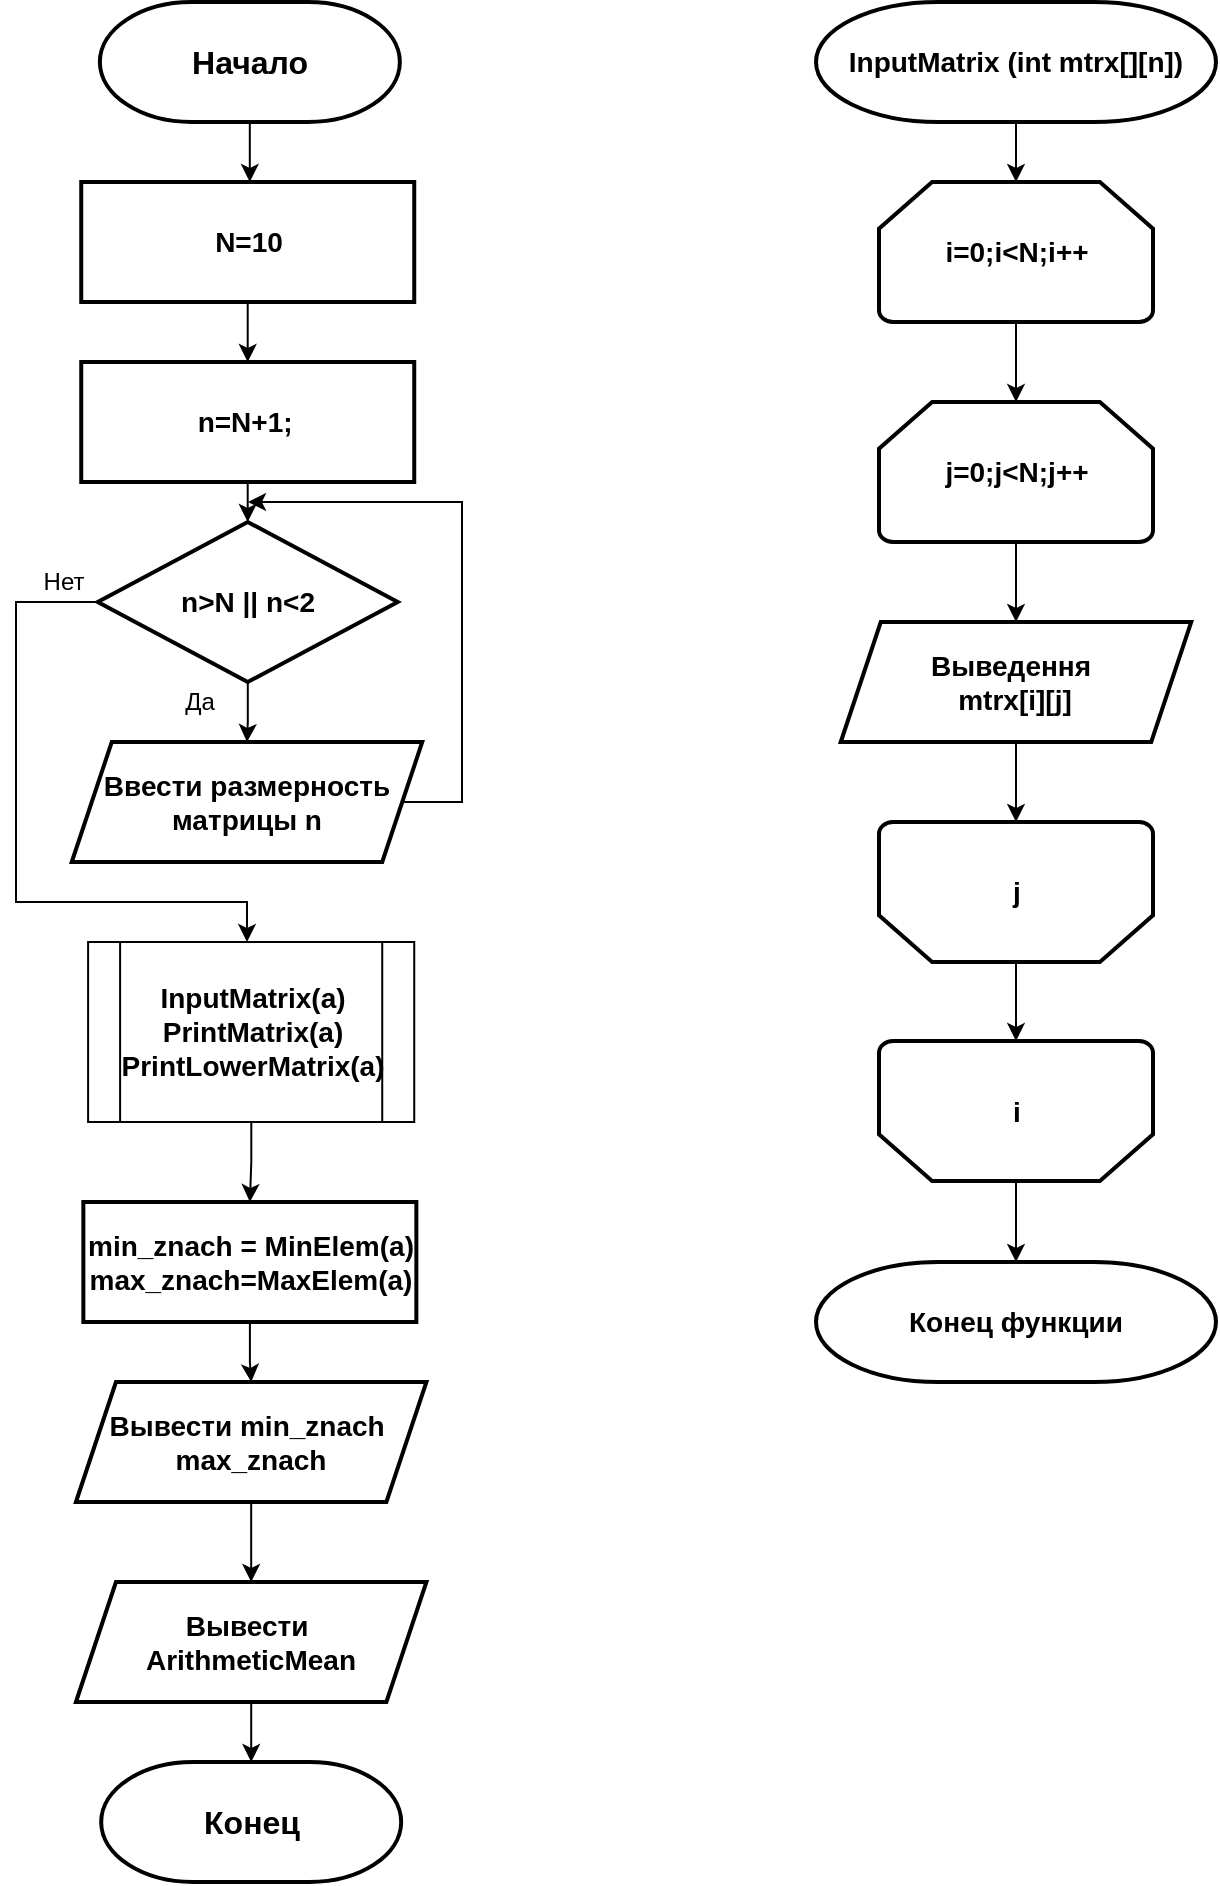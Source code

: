 <mxfile version="15.1.3" type="device" pages="4"><diagram id="C5RBs43oDa-KdzZeNtuy" name="Page-1"><mxGraphModel dx="1422" dy="822" grid="1" gridSize="10" guides="1" tooltips="1" connect="1" arrows="1" fold="1" page="1" pageScale="1" pageWidth="827" pageHeight="1169" math="0" shadow="0"><root><mxCell id="WIyWlLk6GJQsqaUBKTNV-0"/><mxCell id="WIyWlLk6GJQsqaUBKTNV-1" parent="WIyWlLk6GJQsqaUBKTNV-0"/><mxCell id="Ptq85ESF5_KUYw3V7uQU-11" value="" style="edgeStyle=orthogonalEdgeStyle;rounded=0;orthogonalLoop=1;jettySize=auto;html=1;" parent="WIyWlLk6GJQsqaUBKTNV-1" source="hfvhWSDFtPX4NsBE54---0" edge="1"><mxGeometry relative="1" as="geometry"><mxPoint x="176.9" y="120" as="targetPoint"/></mxGeometry></mxCell><mxCell id="hfvhWSDFtPX4NsBE54---0" value="&lt;span style=&quot;font-size: 16px&quot;&gt;&lt;b&gt;Начало&lt;/b&gt;&lt;/span&gt;" style="strokeWidth=2;html=1;shape=mxgraph.flowchart.terminator;whiteSpace=wrap;" parent="WIyWlLk6GJQsqaUBKTNV-1" vertex="1"><mxGeometry x="101.93" y="30" width="150" height="60" as="geometry"/></mxCell><mxCell id="hXDG-T_pH44iDQWwBzUL-2" value="" style="edgeStyle=orthogonalEdgeStyle;rounded=0;orthogonalLoop=1;jettySize=auto;html=1;" parent="WIyWlLk6GJQsqaUBKTNV-1" source="hXDG-T_pH44iDQWwBzUL-0" target="hXDG-T_pH44iDQWwBzUL-1" edge="1"><mxGeometry relative="1" as="geometry"/></mxCell><mxCell id="hXDG-T_pH44iDQWwBzUL-0" value="&lt;div style=&quot;font-size: 14px&quot;&gt;&lt;div&gt;&lt;b&gt;N=10&lt;/b&gt;&lt;/div&gt;&lt;/div&gt;" style="whiteSpace=wrap;html=1;strokeWidth=2;align=center;" parent="WIyWlLk6GJQsqaUBKTNV-1" vertex="1"><mxGeometry x="92.62" y="120" width="166.5" height="60" as="geometry"/></mxCell><mxCell id="rdYCzTfsDdmn1glQBy8H-67" value="" style="edgeStyle=orthogonalEdgeStyle;rounded=0;orthogonalLoop=1;jettySize=auto;html=1;" parent="WIyWlLk6GJQsqaUBKTNV-1" source="hXDG-T_pH44iDQWwBzUL-1" target="rdYCzTfsDdmn1glQBy8H-7" edge="1"><mxGeometry relative="1" as="geometry"/></mxCell><mxCell id="hXDG-T_pH44iDQWwBzUL-1" value="&lt;div style=&quot;font-size: 14px&quot;&gt;&lt;b&gt;n=N+1;&amp;nbsp;&lt;/b&gt;&lt;/div&gt;" style="whiteSpace=wrap;html=1;strokeWidth=2;align=center;" parent="WIyWlLk6GJQsqaUBKTNV-1" vertex="1"><mxGeometry x="92.62" y="210" width="166.5" height="60" as="geometry"/></mxCell><mxCell id="rdYCzTfsDdmn1glQBy8H-68" value="" style="edgeStyle=orthogonalEdgeStyle;rounded=0;orthogonalLoop=1;jettySize=auto;html=1;entryX=0.5;entryY=0;entryDx=0;entryDy=0;" parent="WIyWlLk6GJQsqaUBKTNV-1" source="rdYCzTfsDdmn1glQBy8H-7" edge="1"><mxGeometry relative="1" as="geometry"><mxPoint x="175.5" y="500" as="targetPoint"/><Array as="points"><mxPoint x="60" y="330"/><mxPoint x="60" y="480"/><mxPoint x="176" y="480"/></Array></mxGeometry></mxCell><mxCell id="rdYCzTfsDdmn1glQBy8H-69" value="" style="edgeStyle=orthogonalEdgeStyle;rounded=0;orthogonalLoop=1;jettySize=auto;html=1;" parent="WIyWlLk6GJQsqaUBKTNV-1" source="rdYCzTfsDdmn1glQBy8H-7" target="rdYCzTfsDdmn1glQBy8H-8" edge="1"><mxGeometry relative="1" as="geometry"/></mxCell><mxCell id="rdYCzTfsDdmn1glQBy8H-7" value="&lt;span style=&quot;font-size: 14px&quot;&gt;&lt;b&gt;n&amp;gt;N || n&amp;lt;2&lt;/b&gt;&lt;/span&gt;" style="rhombus;whiteSpace=wrap;html=1;strokeWidth=2;" parent="WIyWlLk6GJQsqaUBKTNV-1" vertex="1"><mxGeometry x="100.87" y="290" width="150" height="80" as="geometry"/></mxCell><mxCell id="rdYCzTfsDdmn1glQBy8H-75" style="edgeStyle=orthogonalEdgeStyle;rounded=0;orthogonalLoop=1;jettySize=auto;html=1;exitX=1;exitY=0.5;exitDx=0;exitDy=0;" parent="WIyWlLk6GJQsqaUBKTNV-1" source="rdYCzTfsDdmn1glQBy8H-8" edge="1"><mxGeometry relative="1" as="geometry"><mxPoint x="176" y="280" as="targetPoint"/><Array as="points"><mxPoint x="283" y="430"/><mxPoint x="283" y="280"/></Array></mxGeometry></mxCell><mxCell id="rdYCzTfsDdmn1glQBy8H-8" value="&lt;font style=&quot;font-size: 14px&quot;&gt;&lt;b&gt;Ввести размерность матрицы n&lt;br&gt;&lt;/b&gt;&lt;/font&gt;" style="shape=parallelogram;perimeter=parallelogramPerimeter;whiteSpace=wrap;html=1;fixedSize=1;strokeWidth=2;" parent="WIyWlLk6GJQsqaUBKTNV-1" vertex="1"><mxGeometry x="87.88" y="400" width="175.24" height="60" as="geometry"/></mxCell><mxCell id="rdYCzTfsDdmn1glQBy8H-9" value="Да" style="text;html=1;strokeColor=none;fillColor=none;align=center;verticalAlign=middle;whiteSpace=wrap;rounded=0;" parent="WIyWlLk6GJQsqaUBKTNV-1" vertex="1"><mxGeometry x="132" y="370" width="40" height="20" as="geometry"/></mxCell><mxCell id="rdYCzTfsDdmn1glQBy8H-10" value="Нет" style="text;html=1;strokeColor=none;fillColor=none;align=center;verticalAlign=middle;whiteSpace=wrap;rounded=0;" parent="WIyWlLk6GJQsqaUBKTNV-1" vertex="1"><mxGeometry x="63.5" y="310" width="40" height="20" as="geometry"/></mxCell><mxCell id="wGwlai-YhHOn2gVSlIDy-20" value="" style="edgeStyle=orthogonalEdgeStyle;rounded=0;orthogonalLoop=1;jettySize=auto;html=1;" edge="1" parent="WIyWlLk6GJQsqaUBKTNV-1" source="wGwlai-YhHOn2gVSlIDy-18" target="wGwlai-YhHOn2gVSlIDy-19"><mxGeometry relative="1" as="geometry"/></mxCell><mxCell id="wGwlai-YhHOn2gVSlIDy-18" value="&lt;b style=&quot;font-size: 14px&quot;&gt;InputMatrix(a)&lt;br&gt;PrintMatrix(a)&lt;br&gt;PrintLowerMatrix(a)&lt;/b&gt;" style="shape=process;whiteSpace=wrap;html=1;backgroundOutline=1;" vertex="1" parent="WIyWlLk6GJQsqaUBKTNV-1"><mxGeometry x="96.05" y="500" width="163.07" height="90" as="geometry"/></mxCell><mxCell id="wGwlai-YhHOn2gVSlIDy-22" value="" style="edgeStyle=orthogonalEdgeStyle;rounded=0;orthogonalLoop=1;jettySize=auto;html=1;" edge="1" parent="WIyWlLk6GJQsqaUBKTNV-1" source="wGwlai-YhHOn2gVSlIDy-19" target="wGwlai-YhHOn2gVSlIDy-21"><mxGeometry relative="1" as="geometry"/></mxCell><mxCell id="wGwlai-YhHOn2gVSlIDy-19" value="&lt;div style=&quot;font-size: 14px&quot;&gt;&lt;div&gt;&lt;b&gt;min_znach = MinElem(a)&lt;/b&gt;&lt;/div&gt;&lt;div&gt;&lt;b&gt;max_znach=MaxElem(a)&lt;/b&gt;&lt;b&gt;&lt;br&gt;&lt;/b&gt;&lt;/div&gt;&lt;/div&gt;" style="whiteSpace=wrap;html=1;strokeWidth=2;align=center;" vertex="1" parent="WIyWlLk6GJQsqaUBKTNV-1"><mxGeometry x="93.68" y="630" width="166.5" height="60" as="geometry"/></mxCell><mxCell id="wGwlai-YhHOn2gVSlIDy-24" value="" style="edgeStyle=orthogonalEdgeStyle;rounded=0;orthogonalLoop=1;jettySize=auto;html=1;" edge="1" parent="WIyWlLk6GJQsqaUBKTNV-1" source="wGwlai-YhHOn2gVSlIDy-21" target="wGwlai-YhHOn2gVSlIDy-23"><mxGeometry relative="1" as="geometry"/></mxCell><mxCell id="wGwlai-YhHOn2gVSlIDy-21" value="&lt;font style=&quot;font-size: 14px&quot;&gt;&lt;b&gt;Вывести&amp;nbsp;&lt;/b&gt;&lt;b&gt;min_znach&amp;nbsp;&lt;/b&gt;&lt;div&gt;&lt;b&gt;max_znach&lt;/b&gt;&lt;/div&gt;&lt;/font&gt;" style="shape=parallelogram;perimeter=parallelogramPerimeter;whiteSpace=wrap;html=1;fixedSize=1;strokeWidth=2;" vertex="1" parent="WIyWlLk6GJQsqaUBKTNV-1"><mxGeometry x="89.97" y="720" width="175.24" height="60" as="geometry"/></mxCell><mxCell id="wGwlai-YhHOn2gVSlIDy-26" value="" style="edgeStyle=orthogonalEdgeStyle;rounded=0;orthogonalLoop=1;jettySize=auto;html=1;" edge="1" parent="WIyWlLk6GJQsqaUBKTNV-1" source="wGwlai-YhHOn2gVSlIDy-23" target="wGwlai-YhHOn2gVSlIDy-25"><mxGeometry relative="1" as="geometry"/></mxCell><mxCell id="wGwlai-YhHOn2gVSlIDy-23" value="&lt;font style=&quot;font-size: 14px&quot;&gt;&lt;b&gt;Вывести&amp;nbsp;&lt;br&gt;&lt;/b&gt;&lt;/font&gt;&lt;b style=&quot;font-size: 14px&quot;&gt;ArithmeticMean&lt;/b&gt;" style="shape=parallelogram;perimeter=parallelogramPerimeter;whiteSpace=wrap;html=1;fixedSize=1;strokeWidth=2;" vertex="1" parent="WIyWlLk6GJQsqaUBKTNV-1"><mxGeometry x="89.97" y="820" width="175.24" height="60" as="geometry"/></mxCell><mxCell id="wGwlai-YhHOn2gVSlIDy-25" value="&lt;span style=&quot;font-size: 16px&quot;&gt;&lt;b&gt;Конец&lt;/b&gt;&lt;/span&gt;" style="strokeWidth=2;html=1;shape=mxgraph.flowchart.terminator;whiteSpace=wrap;" vertex="1" parent="WIyWlLk6GJQsqaUBKTNV-1"><mxGeometry x="102.59" y="910" width="150" height="60" as="geometry"/></mxCell><mxCell id="wGwlai-YhHOn2gVSlIDy-32" value="" style="edgeStyle=orthogonalEdgeStyle;rounded=0;orthogonalLoop=1;jettySize=auto;html=1;" edge="1" parent="WIyWlLk6GJQsqaUBKTNV-1" source="wGwlai-YhHOn2gVSlIDy-27" target="wGwlai-YhHOn2gVSlIDy-29"><mxGeometry relative="1" as="geometry"/></mxCell><mxCell id="wGwlai-YhHOn2gVSlIDy-27" value="&lt;b style=&quot;font-size: 14px&quot;&gt;InputMatrix (int mtrx[][n]&lt;/b&gt;&lt;b style=&quot;font-size: 14px&quot;&gt;)&lt;/b&gt;" style="strokeWidth=2;html=1;shape=mxgraph.flowchart.terminator;whiteSpace=wrap;" vertex="1" parent="WIyWlLk6GJQsqaUBKTNV-1"><mxGeometry x="460" y="30" width="200" height="60" as="geometry"/></mxCell><mxCell id="wGwlai-YhHOn2gVSlIDy-33" value="" style="edgeStyle=orthogonalEdgeStyle;rounded=0;orthogonalLoop=1;jettySize=auto;html=1;" edge="1" parent="WIyWlLk6GJQsqaUBKTNV-1" source="wGwlai-YhHOn2gVSlIDy-29" target="wGwlai-YhHOn2gVSlIDy-31"><mxGeometry relative="1" as="geometry"/></mxCell><mxCell id="wGwlai-YhHOn2gVSlIDy-29" value="&lt;span style=&quot;font-size: 14px&quot;&gt;&lt;b&gt;i=0;i&amp;lt;N;i++&lt;/b&gt;&lt;/span&gt;" style="strokeWidth=2;html=1;shape=mxgraph.flowchart.loop_limit;whiteSpace=wrap;" vertex="1" parent="WIyWlLk6GJQsqaUBKTNV-1"><mxGeometry x="491.5" y="120" width="137" height="70" as="geometry"/></mxCell><mxCell id="wGwlai-YhHOn2gVSlIDy-40" value="" style="edgeStyle=orthogonalEdgeStyle;rounded=0;orthogonalLoop=1;jettySize=auto;html=1;" edge="1" parent="WIyWlLk6GJQsqaUBKTNV-1" source="wGwlai-YhHOn2gVSlIDy-30" target="wGwlai-YhHOn2gVSlIDy-39"><mxGeometry relative="1" as="geometry"/></mxCell><mxCell id="wGwlai-YhHOn2gVSlIDy-30" value="&lt;span style=&quot;font-size: 14px&quot;&gt;&lt;b&gt;i&lt;/b&gt;&lt;/span&gt;" style="strokeWidth=2;html=1;shape=mxgraph.flowchart.loop_limit;whiteSpace=wrap;direction=west;" vertex="1" parent="WIyWlLk6GJQsqaUBKTNV-1"><mxGeometry x="491.5" y="549.5" width="137" height="70" as="geometry"/></mxCell><mxCell id="wGwlai-YhHOn2gVSlIDy-35" value="" style="edgeStyle=orthogonalEdgeStyle;rounded=0;orthogonalLoop=1;jettySize=auto;html=1;" edge="1" parent="WIyWlLk6GJQsqaUBKTNV-1" source="wGwlai-YhHOn2gVSlIDy-31" target="wGwlai-YhHOn2gVSlIDy-34"><mxGeometry relative="1" as="geometry"/></mxCell><mxCell id="wGwlai-YhHOn2gVSlIDy-31" value="&lt;span style=&quot;font-size: 14px&quot;&gt;&lt;b&gt;j=0;j&amp;lt;N;j++&lt;/b&gt;&lt;/span&gt;" style="strokeWidth=2;html=1;shape=mxgraph.flowchart.loop_limit;whiteSpace=wrap;" vertex="1" parent="WIyWlLk6GJQsqaUBKTNV-1"><mxGeometry x="491.5" y="230" width="137" height="70" as="geometry"/></mxCell><mxCell id="wGwlai-YhHOn2gVSlIDy-37" value="" style="edgeStyle=orthogonalEdgeStyle;rounded=0;orthogonalLoop=1;jettySize=auto;html=1;" edge="1" parent="WIyWlLk6GJQsqaUBKTNV-1" source="wGwlai-YhHOn2gVSlIDy-34" target="wGwlai-YhHOn2gVSlIDy-36"><mxGeometry relative="1" as="geometry"/></mxCell><mxCell id="wGwlai-YhHOn2gVSlIDy-34" value="&lt;font style=&quot;font-size: 14px&quot;&gt;&lt;b&gt;Выведення&amp;nbsp;&lt;br&gt;&lt;/b&gt;&lt;b&gt;mtrx[i][j]&lt;br&gt;&lt;/b&gt;&lt;/font&gt;" style="shape=parallelogram;perimeter=parallelogramPerimeter;whiteSpace=wrap;html=1;fixedSize=1;strokeWidth=2;" vertex="1" parent="WIyWlLk6GJQsqaUBKTNV-1"><mxGeometry x="472.38" y="340" width="175.24" height="60" as="geometry"/></mxCell><mxCell id="wGwlai-YhHOn2gVSlIDy-38" value="" style="edgeStyle=orthogonalEdgeStyle;rounded=0;orthogonalLoop=1;jettySize=auto;html=1;" edge="1" parent="WIyWlLk6GJQsqaUBKTNV-1" source="wGwlai-YhHOn2gVSlIDy-36" target="wGwlai-YhHOn2gVSlIDy-30"><mxGeometry relative="1" as="geometry"/></mxCell><mxCell id="wGwlai-YhHOn2gVSlIDy-36" value="&lt;span style=&quot;font-size: 14px&quot;&gt;&lt;b&gt;j&lt;/b&gt;&lt;/span&gt;" style="strokeWidth=2;html=1;shape=mxgraph.flowchart.loop_limit;whiteSpace=wrap;direction=west;" vertex="1" parent="WIyWlLk6GJQsqaUBKTNV-1"><mxGeometry x="491.5" y="440" width="137" height="70" as="geometry"/></mxCell><mxCell id="wGwlai-YhHOn2gVSlIDy-39" value="&lt;span style=&quot;font-size: 14px&quot;&gt;&lt;b&gt;Конец функции&lt;/b&gt;&lt;/span&gt;" style="strokeWidth=2;html=1;shape=mxgraph.flowchart.terminator;whiteSpace=wrap;" vertex="1" parent="WIyWlLk6GJQsqaUBKTNV-1"><mxGeometry x="460" y="660" width="200" height="60" as="geometry"/></mxCell></root></mxGraphModel></diagram><diagram id="lX83ypKC1aM4emzb1Q5z" name="Страница 2"><mxGraphModel dx="1422" dy="822" grid="1" gridSize="10" guides="1" tooltips="1" connect="1" arrows="1" fold="1" page="1" pageScale="1" pageWidth="827" pageHeight="1169" math="0" shadow="0"><root><mxCell id="vwYXbMTYnCCBdXtdUReJ-0"/><mxCell id="vwYXbMTYnCCBdXtdUReJ-1" parent="vwYXbMTYnCCBdXtdUReJ-0"/><mxCell id="ei7x9HeuVOWxZriD2nOq-8" value="" style="edgeStyle=orthogonalEdgeStyle;rounded=0;orthogonalLoop=1;jettySize=auto;html=1;" edge="1" parent="vwYXbMTYnCCBdXtdUReJ-1" source="s8onxrJNwcTlxJqGMMtF-0" target="_80FU2v465T9VVdTDA2p-0"><mxGeometry relative="1" as="geometry"/></mxCell><mxCell id="s8onxrJNwcTlxJqGMMtF-0" value="&lt;b style=&quot;font-size: 14px&quot;&gt;RandomMatrix (int mtrx[][n]&lt;/b&gt;&lt;b style=&quot;font-size: 14px&quot;&gt;)&lt;/b&gt;" style="strokeWidth=2;html=1;shape=mxgraph.flowchart.terminator;whiteSpace=wrap;" vertex="1" parent="vwYXbMTYnCCBdXtdUReJ-1"><mxGeometry x="140" y="50" width="200" height="60" as="geometry"/></mxCell><mxCell id="ei7x9HeuVOWxZriD2nOq-9" value="" style="edgeStyle=orthogonalEdgeStyle;rounded=0;orthogonalLoop=1;jettySize=auto;html=1;" edge="1" parent="vwYXbMTYnCCBdXtdUReJ-1" source="_80FU2v465T9VVdTDA2p-0" target="ei7x9HeuVOWxZriD2nOq-3"><mxGeometry relative="1" as="geometry"/></mxCell><mxCell id="_80FU2v465T9VVdTDA2p-0" value="&lt;div style=&quot;font-size: 14px&quot;&gt;&lt;div&gt;&lt;b&gt;a_min=0&lt;/b&gt;&lt;/div&gt;&lt;div&gt;&lt;b&gt;a_max=0&lt;/b&gt;&lt;b&gt;&lt;br&gt;&lt;/b&gt;&lt;/div&gt;&lt;/div&gt;" style="whiteSpace=wrap;html=1;strokeWidth=2;align=center;" vertex="1" parent="vwYXbMTYnCCBdXtdUReJ-1"><mxGeometry x="156.75" y="150" width="166.5" height="60" as="geometry"/></mxCell><mxCell id="ei7x9HeuVOWxZriD2nOq-10" value="" style="edgeStyle=orthogonalEdgeStyle;rounded=0;orthogonalLoop=1;jettySize=auto;html=1;" edge="1" parent="vwYXbMTYnCCBdXtdUReJ-1" source="ei7x9HeuVOWxZriD2nOq-3" target="ei7x9HeuVOWxZriD2nOq-5"><mxGeometry relative="1" as="geometry"/></mxCell><mxCell id="YUIhYdVwMjZ5DYxQp4b9-1" style="edgeStyle=orthogonalEdgeStyle;rounded=0;orthogonalLoop=1;jettySize=auto;html=1;entryX=0.5;entryY=0;entryDx=0;entryDy=0;entryPerimeter=0;" edge="1" parent="vwYXbMTYnCCBdXtdUReJ-1" source="ei7x9HeuVOWxZriD2nOq-3" target="YUIhYdVwMjZ5DYxQp4b9-0"><mxGeometry relative="1" as="geometry"><Array as="points"><mxPoint x="130" y="280"/><mxPoint x="130" y="440"/><mxPoint x="240" y="440"/></Array></mxGeometry></mxCell><mxCell id="ei7x9HeuVOWxZriD2nOq-3" value="&lt;b style=&quot;font-size: 14px&quot;&gt;a_min &amp;gt;=&amp;nbsp;&lt;/b&gt;&lt;b style=&quot;font-size: 14px&quot;&gt;a_max&lt;/b&gt;" style="rhombus;whiteSpace=wrap;html=1;strokeWidth=2;" vertex="1" parent="vwYXbMTYnCCBdXtdUReJ-1"><mxGeometry x="165" y="240" width="150" height="80" as="geometry"/></mxCell><mxCell id="YUIhYdVwMjZ5DYxQp4b9-2" style="edgeStyle=orthogonalEdgeStyle;rounded=0;orthogonalLoop=1;jettySize=auto;html=1;" edge="1" parent="vwYXbMTYnCCBdXtdUReJ-1" source="ei7x9HeuVOWxZriD2nOq-5"><mxGeometry relative="1" as="geometry"><mxPoint x="240" y="230" as="targetPoint"/><Array as="points"><mxPoint x="360" y="380"/><mxPoint x="360" y="230"/></Array></mxGeometry></mxCell><mxCell id="ei7x9HeuVOWxZriD2nOq-5" value="&lt;font style=&quot;font-size: 14px&quot;&gt;&lt;b&gt;Ввести диапазон &lt;br&gt;допуст. знач.&lt;br&gt;&lt;/b&gt;&lt;/font&gt;" style="shape=parallelogram;perimeter=parallelogramPerimeter;whiteSpace=wrap;html=1;fixedSize=1;strokeWidth=2;" vertex="1" parent="vwYXbMTYnCCBdXtdUReJ-1"><mxGeometry x="152.38" y="350" width="175.24" height="60" as="geometry"/></mxCell><mxCell id="ei7x9HeuVOWxZriD2nOq-7" value="Нет" style="text;html=1;strokeColor=none;fillColor=none;align=center;verticalAlign=middle;whiteSpace=wrap;rounded=0;" vertex="1" parent="vwYXbMTYnCCBdXtdUReJ-1"><mxGeometry x="125" y="260" width="40" height="20" as="geometry"/></mxCell><mxCell id="ei7x9HeuVOWxZriD2nOq-11" value="Да" style="text;html=1;strokeColor=none;fillColor=none;align=center;verticalAlign=middle;whiteSpace=wrap;rounded=0;" vertex="1" parent="vwYXbMTYnCCBdXtdUReJ-1"><mxGeometry x="190" y="320" width="40" height="20" as="geometry"/></mxCell><mxCell id="JQpGlK46mMrhW7uLU7D6-1" value="" style="edgeStyle=orthogonalEdgeStyle;rounded=0;orthogonalLoop=1;jettySize=auto;html=1;" edge="1" parent="vwYXbMTYnCCBdXtdUReJ-1" source="YUIhYdVwMjZ5DYxQp4b9-0" target="JQpGlK46mMrhW7uLU7D6-0"><mxGeometry relative="1" as="geometry"/></mxCell><mxCell id="YUIhYdVwMjZ5DYxQp4b9-0" value="&lt;span style=&quot;font-size: 14px&quot;&gt;&lt;b&gt;i=0;i&amp;lt;N;i++&lt;/b&gt;&lt;/span&gt;" style="strokeWidth=2;html=1;shape=mxgraph.flowchart.loop_limit;whiteSpace=wrap;" vertex="1" parent="vwYXbMTYnCCBdXtdUReJ-1"><mxGeometry x="171.5" y="470" width="137" height="70" as="geometry"/></mxCell><mxCell id="puc0I5g4IkVWAAj04Hdy-2" value="" style="edgeStyle=orthogonalEdgeStyle;rounded=0;orthogonalLoop=1;jettySize=auto;html=1;" edge="1" parent="vwYXbMTYnCCBdXtdUReJ-1" source="JQpGlK46mMrhW7uLU7D6-0" target="oHnkA6MNSmn7bzBruakG-0"><mxGeometry relative="1" as="geometry"/></mxCell><mxCell id="JQpGlK46mMrhW7uLU7D6-0" value="&lt;span style=&quot;font-size: 14px&quot;&gt;&lt;b&gt;j=0;j&amp;lt;N;j++&lt;/b&gt;&lt;/span&gt;" style="strokeWidth=2;html=1;shape=mxgraph.flowchart.loop_limit;whiteSpace=wrap;" vertex="1" parent="vwYXbMTYnCCBdXtdUReJ-1"><mxGeometry x="171.5" y="580" width="137" height="70" as="geometry"/></mxCell><mxCell id="puc0I5g4IkVWAAj04Hdy-3" value="" style="edgeStyle=orthogonalEdgeStyle;rounded=0;orthogonalLoop=1;jettySize=auto;html=1;" edge="1" parent="vwYXbMTYnCCBdXtdUReJ-1" source="oHnkA6MNSmn7bzBruakG-0" target="puc0I5g4IkVWAAj04Hdy-1"><mxGeometry relative="1" as="geometry"/></mxCell><mxCell id="oHnkA6MNSmn7bzBruakG-0" value="&lt;div style=&quot;font-size: 14px&quot;&gt;&lt;b&gt;mtrx[i][j] = rand()%&lt;/b&gt;&lt;br&gt;&lt;/div&gt;&lt;div style=&quot;font-size: 14px&quot;&gt;&lt;b&gt;(a_max-a_min)+a_min&lt;/b&gt;&lt;/div&gt;" style="whiteSpace=wrap;html=1;strokeWidth=2;align=center;" vertex="1" parent="vwYXbMTYnCCBdXtdUReJ-1"><mxGeometry x="156.75" y="680" width="166.5" height="60" as="geometry"/></mxCell><mxCell id="NThgmvg3vM_g3SxpDERL-1" value="" style="edgeStyle=orthogonalEdgeStyle;rounded=0;orthogonalLoop=1;jettySize=auto;html=1;" edge="1" parent="vwYXbMTYnCCBdXtdUReJ-1" source="puc0I5g4IkVWAAj04Hdy-0" target="NThgmvg3vM_g3SxpDERL-0"><mxGeometry relative="1" as="geometry"/></mxCell><mxCell id="puc0I5g4IkVWAAj04Hdy-0" value="&lt;span style=&quot;font-size: 14px&quot;&gt;&lt;b&gt;i&lt;/b&gt;&lt;/span&gt;" style="strokeWidth=2;html=1;shape=mxgraph.flowchart.loop_limit;whiteSpace=wrap;direction=west;" vertex="1" parent="vwYXbMTYnCCBdXtdUReJ-1"><mxGeometry x="171.5" y="880" width="137" height="70" as="geometry"/></mxCell><mxCell id="puc0I5g4IkVWAAj04Hdy-4" value="" style="edgeStyle=orthogonalEdgeStyle;rounded=0;orthogonalLoop=1;jettySize=auto;html=1;" edge="1" parent="vwYXbMTYnCCBdXtdUReJ-1" source="puc0I5g4IkVWAAj04Hdy-1" target="puc0I5g4IkVWAAj04Hdy-0"><mxGeometry relative="1" as="geometry"/></mxCell><mxCell id="puc0I5g4IkVWAAj04Hdy-1" value="&lt;span style=&quot;font-size: 14px&quot;&gt;&lt;b&gt;j&lt;/b&gt;&lt;/span&gt;" style="strokeWidth=2;html=1;shape=mxgraph.flowchart.loop_limit;whiteSpace=wrap;direction=west;" vertex="1" parent="vwYXbMTYnCCBdXtdUReJ-1"><mxGeometry x="171.5" y="780" width="137" height="70" as="geometry"/></mxCell><mxCell id="NThgmvg3vM_g3SxpDERL-0" value="&lt;span style=&quot;font-size: 14px&quot;&gt;&lt;b&gt;Конец функции&lt;/b&gt;&lt;/span&gt;" style="strokeWidth=2;html=1;shape=mxgraph.flowchart.terminator;whiteSpace=wrap;" vertex="1" parent="vwYXbMTYnCCBdXtdUReJ-1"><mxGeometry x="140" y="990" width="200" height="60" as="geometry"/></mxCell><mxCell id="hm_vHSYEPTgXi9cZxfTu-4" value="" style="edgeStyle=orthogonalEdgeStyle;rounded=0;orthogonalLoop=1;jettySize=auto;html=1;" edge="1" parent="vwYXbMTYnCCBdXtdUReJ-1" source="hm_vHSYEPTgXi9cZxfTu-0" target="hm_vHSYEPTgXi9cZxfTu-2"><mxGeometry relative="1" as="geometry"/></mxCell><mxCell id="hm_vHSYEPTgXi9cZxfTu-0" value="&lt;b style=&quot;font-size: 14px&quot;&gt;PrintMatrix (int mtrx[][n]&lt;/b&gt;&lt;b style=&quot;font-size: 14px&quot;&gt;)&lt;/b&gt;" style="strokeWidth=2;html=1;shape=mxgraph.flowchart.terminator;whiteSpace=wrap;" vertex="1" parent="vwYXbMTYnCCBdXtdUReJ-1"><mxGeometry x="510" y="50" width="200" height="60" as="geometry"/></mxCell><mxCell id="hm_vHSYEPTgXi9cZxfTu-8" value="" style="edgeStyle=orthogonalEdgeStyle;rounded=0;orthogonalLoop=1;jettySize=auto;html=1;" edge="1" parent="vwYXbMTYnCCBdXtdUReJ-1" source="hm_vHSYEPTgXi9cZxfTu-1" target="hm_vHSYEPTgXi9cZxfTu-7"><mxGeometry relative="1" as="geometry"/></mxCell><mxCell id="hm_vHSYEPTgXi9cZxfTu-1" value="&lt;span style=&quot;font-size: 14px&quot;&gt;&lt;b&gt;j=0;j&amp;lt;N;j++&lt;/b&gt;&lt;/span&gt;" style="strokeWidth=2;html=1;shape=mxgraph.flowchart.loop_limit;whiteSpace=wrap;" vertex="1" parent="vwYXbMTYnCCBdXtdUReJ-1"><mxGeometry x="541.5" y="270" width="137" height="70" as="geometry"/></mxCell><mxCell id="hm_vHSYEPTgXi9cZxfTu-5" value="" style="edgeStyle=orthogonalEdgeStyle;rounded=0;orthogonalLoop=1;jettySize=auto;html=1;" edge="1" parent="vwYXbMTYnCCBdXtdUReJ-1" source="hm_vHSYEPTgXi9cZxfTu-2" target="hm_vHSYEPTgXi9cZxfTu-1"><mxGeometry relative="1" as="geometry"/></mxCell><mxCell id="hm_vHSYEPTgXi9cZxfTu-2" value="&lt;span style=&quot;font-size: 14px&quot;&gt;&lt;b&gt;i=0;i&amp;lt;N;i++&lt;/b&gt;&lt;/span&gt;" style="strokeWidth=2;html=1;shape=mxgraph.flowchart.loop_limit;whiteSpace=wrap;" vertex="1" parent="vwYXbMTYnCCBdXtdUReJ-1"><mxGeometry x="541.5" y="160" width="137" height="70" as="geometry"/></mxCell><mxCell id="hm_vHSYEPTgXi9cZxfTu-11" value="" style="edgeStyle=orthogonalEdgeStyle;rounded=0;orthogonalLoop=1;jettySize=auto;html=1;" edge="1" parent="vwYXbMTYnCCBdXtdUReJ-1" source="hm_vHSYEPTgXi9cZxfTu-7" target="hm_vHSYEPTgXi9cZxfTu-9"><mxGeometry relative="1" as="geometry"/></mxCell><mxCell id="hm_vHSYEPTgXi9cZxfTu-7" value="&lt;font style=&quot;font-size: 14px&quot;&gt;&lt;b&gt;Вывести&amp;nbsp;&lt;/b&gt;&lt;b&gt;mtrx[i][j]&amp;nbsp;&lt;/b&gt;&lt;b&gt;&lt;br&gt;&lt;/b&gt;&lt;/font&gt;" style="shape=parallelogram;perimeter=parallelogramPerimeter;whiteSpace=wrap;html=1;fixedSize=1;strokeWidth=2;" vertex="1" parent="vwYXbMTYnCCBdXtdUReJ-1"><mxGeometry x="522.38" y="390" width="175.24" height="60" as="geometry"/></mxCell><mxCell id="hm_vHSYEPTgXi9cZxfTu-12" value="" style="edgeStyle=orthogonalEdgeStyle;rounded=0;orthogonalLoop=1;jettySize=auto;html=1;" edge="1" parent="vwYXbMTYnCCBdXtdUReJ-1" source="hm_vHSYEPTgXi9cZxfTu-9" target="hm_vHSYEPTgXi9cZxfTu-10"><mxGeometry relative="1" as="geometry"/></mxCell><mxCell id="hm_vHSYEPTgXi9cZxfTu-9" value="&lt;span style=&quot;font-size: 14px&quot;&gt;&lt;b&gt;j&lt;/b&gt;&lt;/span&gt;" style="strokeWidth=2;html=1;shape=mxgraph.flowchart.loop_limit;whiteSpace=wrap;direction=west;" vertex="1" parent="vwYXbMTYnCCBdXtdUReJ-1"><mxGeometry x="541.5" y="490" width="137" height="70" as="geometry"/></mxCell><mxCell id="Z-TtcTybSnbIKD1KQbND-1" value="" style="edgeStyle=orthogonalEdgeStyle;rounded=0;orthogonalLoop=1;jettySize=auto;html=1;" edge="1" parent="vwYXbMTYnCCBdXtdUReJ-1" source="hm_vHSYEPTgXi9cZxfTu-10" target="Z-TtcTybSnbIKD1KQbND-0"><mxGeometry relative="1" as="geometry"/></mxCell><mxCell id="hm_vHSYEPTgXi9cZxfTu-10" value="&lt;span style=&quot;font-size: 14px&quot;&gt;&lt;b&gt;i&lt;/b&gt;&lt;/span&gt;" style="strokeWidth=2;html=1;shape=mxgraph.flowchart.loop_limit;whiteSpace=wrap;direction=west;" vertex="1" parent="vwYXbMTYnCCBdXtdUReJ-1"><mxGeometry x="541.5" y="590" width="137" height="70" as="geometry"/></mxCell><mxCell id="Z-TtcTybSnbIKD1KQbND-0" value="&lt;span style=&quot;font-size: 14px&quot;&gt;&lt;b&gt;Конец функции&lt;/b&gt;&lt;/span&gt;" style="strokeWidth=2;html=1;shape=mxgraph.flowchart.terminator;whiteSpace=wrap;" vertex="1" parent="vwYXbMTYnCCBdXtdUReJ-1"><mxGeometry x="510" y="700" width="200" height="60" as="geometry"/></mxCell></root></mxGraphModel></diagram><diagram id="jt3p9BYYYDC6Tinf-TPD" name="Страница 3"><mxGraphModel dx="1422" dy="822" grid="1" gridSize="10" guides="1" tooltips="1" connect="1" arrows="1" fold="1" page="1" pageScale="1" pageWidth="827" pageHeight="1169" math="0" shadow="0"><root><mxCell id="WpCshPPMX-VAXTWZQgGv-0"/><mxCell id="WpCshPPMX-VAXTWZQgGv-1" parent="WpCshPPMX-VAXTWZQgGv-0"/><mxCell id="_tA5v-YJMLflrTCdRRyj-1" value="" style="edgeStyle=orthogonalEdgeStyle;rounded=0;orthogonalLoop=1;jettySize=auto;html=1;" edge="1" parent="WpCshPPMX-VAXTWZQgGv-1" source="D4smL7cEBnRMB4_FGSEB-0" target="zxvMxJ9RoHbyTZ1D94Fo-0"><mxGeometry relative="1" as="geometry"/></mxCell><mxCell id="D4smL7cEBnRMB4_FGSEB-0" value="&lt;b style=&quot;font-size: 14px&quot;&gt;PrintLowerMatrix &lt;br&gt;(int mtrx[][n]&lt;/b&gt;&lt;b style=&quot;font-size: 14px&quot;&gt;)&lt;/b&gt;" style="strokeWidth=2;html=1;shape=mxgraph.flowchart.terminator;whiteSpace=wrap;" vertex="1" parent="WpCshPPMX-VAXTWZQgGv-1"><mxGeometry x="110" y="30" width="200" height="60" as="geometry"/></mxCell><mxCell id="_tA5v-YJMLflrTCdRRyj-2" value="" style="edgeStyle=orthogonalEdgeStyle;rounded=0;orthogonalLoop=1;jettySize=auto;html=1;" edge="1" parent="WpCshPPMX-VAXTWZQgGv-1" source="zxvMxJ9RoHbyTZ1D94Fo-0" target="rgbWcglwhVUafYpFMP7X-0"><mxGeometry relative="1" as="geometry"/></mxCell><mxCell id="zxvMxJ9RoHbyTZ1D94Fo-0" value="&lt;span style=&quot;font-size: 14px&quot;&gt;&lt;b&gt;i=0;i&amp;lt;N;i++&lt;/b&gt;&lt;/span&gt;" style="strokeWidth=2;html=1;shape=mxgraph.flowchart.loop_limit;whiteSpace=wrap;" vertex="1" parent="WpCshPPMX-VAXTWZQgGv-1"><mxGeometry x="141.5" y="130" width="137" height="70" as="geometry"/></mxCell><mxCell id="_tA5v-YJMLflrTCdRRyj-3" value="" style="edgeStyle=orthogonalEdgeStyle;rounded=0;orthogonalLoop=1;jettySize=auto;html=1;" edge="1" parent="WpCshPPMX-VAXTWZQgGv-1" source="rgbWcglwhVUafYpFMP7X-0" target="_tA5v-YJMLflrTCdRRyj-0"><mxGeometry relative="1" as="geometry"/></mxCell><mxCell id="rgbWcglwhVUafYpFMP7X-0" value="&lt;span style=&quot;font-size: 14px&quot;&gt;&lt;b&gt;j=0;j&amp;lt;N;j++&lt;/b&gt;&lt;/span&gt;" style="strokeWidth=2;html=1;shape=mxgraph.flowchart.loop_limit;whiteSpace=wrap;" vertex="1" parent="WpCshPPMX-VAXTWZQgGv-1"><mxGeometry x="141.5" y="240" width="137" height="70" as="geometry"/></mxCell><mxCell id="_tA5v-YJMLflrTCdRRyj-7" value="" style="edgeStyle=orthogonalEdgeStyle;rounded=0;orthogonalLoop=1;jettySize=auto;html=1;" edge="1" parent="WpCshPPMX-VAXTWZQgGv-1" source="a0VGqS7Oo_yqemD9kavw-0" target="YNDA93i72KgrYTLAIWTT-0"><mxGeometry relative="1" as="geometry"/></mxCell><mxCell id="a0VGqS7Oo_yqemD9kavw-0" value="&lt;span style=&quot;font-size: 14px&quot;&gt;&lt;b&gt;j&lt;/b&gt;&lt;/span&gt;" style="strokeWidth=2;html=1;shape=mxgraph.flowchart.loop_limit;whiteSpace=wrap;direction=west;" vertex="1" parent="WpCshPPMX-VAXTWZQgGv-1"><mxGeometry x="141.5" y="550" width="137" height="70" as="geometry"/></mxCell><mxCell id="MKPcHSz13azr4Ty5mfgd-1" value="" style="edgeStyle=orthogonalEdgeStyle;rounded=0;orthogonalLoop=1;jettySize=auto;html=1;" edge="1" parent="WpCshPPMX-VAXTWZQgGv-1" source="YNDA93i72KgrYTLAIWTT-0" target="MKPcHSz13azr4Ty5mfgd-0"><mxGeometry relative="1" as="geometry"/></mxCell><mxCell id="YNDA93i72KgrYTLAIWTT-0" value="&lt;span style=&quot;font-size: 14px&quot;&gt;&lt;b&gt;i&lt;/b&gt;&lt;/span&gt;" style="strokeWidth=2;html=1;shape=mxgraph.flowchart.loop_limit;whiteSpace=wrap;direction=west;" vertex="1" parent="WpCshPPMX-VAXTWZQgGv-1"><mxGeometry x="141.5" y="660" width="137" height="70" as="geometry"/></mxCell><mxCell id="_tA5v-YJMLflrTCdRRyj-6" value="" style="edgeStyle=orthogonalEdgeStyle;rounded=0;orthogonalLoop=1;jettySize=auto;html=1;" edge="1" parent="WpCshPPMX-VAXTWZQgGv-1" source="WUjrVgIbaQ1A1wiwj7JT-0" target="a0VGqS7Oo_yqemD9kavw-0"><mxGeometry relative="1" as="geometry"/></mxCell><mxCell id="WUjrVgIbaQ1A1wiwj7JT-0" value="&lt;font style=&quot;font-size: 14px&quot;&gt;&lt;b&gt;Вывести&amp;nbsp;&lt;/b&gt;&lt;b&gt;mtrx[i][j]&amp;nbsp;&lt;/b&gt;&lt;b&gt;&lt;br&gt;&lt;/b&gt;&lt;/font&gt;" style="shape=parallelogram;perimeter=parallelogramPerimeter;whiteSpace=wrap;html=1;fixedSize=1;strokeWidth=2;" vertex="1" parent="WpCshPPMX-VAXTWZQgGv-1"><mxGeometry x="122.38" y="450" width="175.24" height="60" as="geometry"/></mxCell><mxCell id="_tA5v-YJMLflrTCdRRyj-4" value="" style="edgeStyle=orthogonalEdgeStyle;rounded=0;orthogonalLoop=1;jettySize=auto;html=1;" edge="1" parent="WpCshPPMX-VAXTWZQgGv-1" source="_tA5v-YJMLflrTCdRRyj-0" target="WUjrVgIbaQ1A1wiwj7JT-0"><mxGeometry relative="1" as="geometry"/></mxCell><mxCell id="_tA5v-YJMLflrTCdRRyj-5" style="edgeStyle=orthogonalEdgeStyle;rounded=0;orthogonalLoop=1;jettySize=auto;html=1;entryX=0;entryY=0.5;entryDx=0;entryDy=0;entryPerimeter=0;" edge="1" parent="WpCshPPMX-VAXTWZQgGv-1" source="_tA5v-YJMLflrTCdRRyj-0" target="a0VGqS7Oo_yqemD9kavw-0"><mxGeometry relative="1" as="geometry"><Array as="points"><mxPoint x="320" y="380"/><mxPoint x="320" y="585"/></Array></mxGeometry></mxCell><mxCell id="_tA5v-YJMLflrTCdRRyj-0" value="&lt;span style=&quot;font-size: 14px&quot;&gt;&lt;b&gt;i &amp;gt; j&lt;/b&gt;&lt;/span&gt;" style="rhombus;whiteSpace=wrap;html=1;strokeWidth=2;" vertex="1" parent="WpCshPPMX-VAXTWZQgGv-1"><mxGeometry x="135" y="340" width="150" height="80" as="geometry"/></mxCell><mxCell id="rSEK9_hIeK0kZLVSPxGd-0" value="Да" style="text;html=1;strokeColor=none;fillColor=none;align=center;verticalAlign=middle;whiteSpace=wrap;rounded=0;" vertex="1" parent="WpCshPPMX-VAXTWZQgGv-1"><mxGeometry x="170" y="420" width="40" height="20" as="geometry"/></mxCell><mxCell id="rSEK9_hIeK0kZLVSPxGd-1" value="Нет" style="text;html=1;strokeColor=none;fillColor=none;align=center;verticalAlign=middle;whiteSpace=wrap;rounded=0;" vertex="1" parent="WpCshPPMX-VAXTWZQgGv-1"><mxGeometry x="285" y="360" width="40" height="20" as="geometry"/></mxCell><mxCell id="MKPcHSz13azr4Ty5mfgd-0" value="&lt;span style=&quot;font-size: 14px&quot;&gt;&lt;b&gt;Конец функции&lt;/b&gt;&lt;/span&gt;" style="strokeWidth=2;html=1;shape=mxgraph.flowchart.terminator;whiteSpace=wrap;" vertex="1" parent="WpCshPPMX-VAXTWZQgGv-1"><mxGeometry x="110" y="780" width="200" height="60" as="geometry"/></mxCell><mxCell id="ITU25r-gUr8Res48_raM-3" value="" style="edgeStyle=orthogonalEdgeStyle;rounded=0;orthogonalLoop=1;jettySize=auto;html=1;" edge="1" parent="WpCshPPMX-VAXTWZQgGv-1" source="MKPcHSz13azr4Ty5mfgd-2" target="ITU25r-gUr8Res48_raM-0"><mxGeometry relative="1" as="geometry"/></mxCell><mxCell id="MKPcHSz13azr4Ty5mfgd-2" value="&lt;b style=&quot;font-size: 14px&quot;&gt;MinElem (int mtrx[][n]&lt;/b&gt;&lt;b style=&quot;font-size: 14px&quot;&gt;)&lt;/b&gt;" style="strokeWidth=2;html=1;shape=mxgraph.flowchart.terminator;whiteSpace=wrap;" vertex="1" parent="WpCshPPMX-VAXTWZQgGv-1"><mxGeometry x="480" y="40" width="200" height="60" as="geometry"/></mxCell><mxCell id="ITU25r-gUr8Res48_raM-4" value="" style="edgeStyle=orthogonalEdgeStyle;rounded=0;orthogonalLoop=1;jettySize=auto;html=1;" edge="1" parent="WpCshPPMX-VAXTWZQgGv-1" source="ITU25r-gUr8Res48_raM-0" target="ITU25r-gUr8Res48_raM-1"><mxGeometry relative="1" as="geometry"/></mxCell><mxCell id="ITU25r-gUr8Res48_raM-0" value="&lt;div style=&quot;font-size: 14px&quot;&gt;&lt;div&gt;&lt;b&gt;res = mtrx[1][0]&lt;/b&gt;&lt;/div&gt;&lt;/div&gt;" style="whiteSpace=wrap;html=1;strokeWidth=2;align=center;" vertex="1" parent="WpCshPPMX-VAXTWZQgGv-1"><mxGeometry x="496.75" y="140" width="166.5" height="60" as="geometry"/></mxCell><mxCell id="ITU25r-gUr8Res48_raM-5" value="" style="edgeStyle=orthogonalEdgeStyle;rounded=0;orthogonalLoop=1;jettySize=auto;html=1;" edge="1" parent="WpCshPPMX-VAXTWZQgGv-1" source="ITU25r-gUr8Res48_raM-1" target="ITU25r-gUr8Res48_raM-2"><mxGeometry relative="1" as="geometry"/></mxCell><mxCell id="ITU25r-gUr8Res48_raM-1" value="&lt;span style=&quot;font-size: 14px&quot;&gt;&lt;b&gt;i=0;i&amp;lt;N;i++&lt;/b&gt;&lt;/span&gt;" style="strokeWidth=2;html=1;shape=mxgraph.flowchart.loop_limit;whiteSpace=wrap;" vertex="1" parent="WpCshPPMX-VAXTWZQgGv-1"><mxGeometry x="511.5" y="250" width="137" height="70" as="geometry"/></mxCell><mxCell id="ITU25r-gUr8Res48_raM-7" value="" style="edgeStyle=orthogonalEdgeStyle;rounded=0;orthogonalLoop=1;jettySize=auto;html=1;" edge="1" parent="WpCshPPMX-VAXTWZQgGv-1" source="ITU25r-gUr8Res48_raM-2" target="ITU25r-gUr8Res48_raM-6"><mxGeometry relative="1" as="geometry"/></mxCell><mxCell id="ITU25r-gUr8Res48_raM-2" value="&lt;span style=&quot;font-size: 14px&quot;&gt;&lt;b&gt;j=0;j&amp;lt;N;j++&lt;/b&gt;&lt;/span&gt;" style="strokeWidth=2;html=1;shape=mxgraph.flowchart.loop_limit;whiteSpace=wrap;" vertex="1" parent="WpCshPPMX-VAXTWZQgGv-1"><mxGeometry x="511.5" y="360" width="137" height="70" as="geometry"/></mxCell><mxCell id="vsIid4gsMsOwSKDUfyBr-1" value="" style="edgeStyle=orthogonalEdgeStyle;rounded=0;orthogonalLoop=1;jettySize=auto;html=1;" edge="1" parent="WpCshPPMX-VAXTWZQgGv-1" source="ITU25r-gUr8Res48_raM-6" target="vsIid4gsMsOwSKDUfyBr-0"><mxGeometry relative="1" as="geometry"/></mxCell><mxCell id="vsIid4gsMsOwSKDUfyBr-6" style="edgeStyle=orthogonalEdgeStyle;rounded=0;orthogonalLoop=1;jettySize=auto;html=1;entryX=0;entryY=0.5;entryDx=0;entryDy=0;entryPerimeter=0;" edge="1" parent="WpCshPPMX-VAXTWZQgGv-1" source="ITU25r-gUr8Res48_raM-6" target="vsIid4gsMsOwSKDUfyBr-2"><mxGeometry relative="1" as="geometry"><Array as="points"><mxPoint x="687" y="524"/><mxPoint x="687" y="765"/></Array></mxGeometry></mxCell><mxCell id="ITU25r-gUr8Res48_raM-6" value="&lt;span style=&quot;font-size: 14px&quot;&gt;&lt;b&gt;i &amp;gt; j&lt;br&gt;&amp;nbsp;&amp;amp;&amp;amp;&amp;nbsp;&lt;br&gt;&lt;/b&gt;&lt;/span&gt;&lt;b style=&quot;font-size: 14px&quot;&gt;res &amp;gt; mtrx[i][j]&lt;/b&gt;" style="rhombus;whiteSpace=wrap;html=1;strokeWidth=2;" vertex="1" parent="WpCshPPMX-VAXTWZQgGv-1"><mxGeometry x="492.5" y="464" width="175" height="120" as="geometry"/></mxCell><mxCell id="vsIid4gsMsOwSKDUfyBr-3" value="" style="edgeStyle=orthogonalEdgeStyle;rounded=0;orthogonalLoop=1;jettySize=auto;html=1;" edge="1" parent="WpCshPPMX-VAXTWZQgGv-1" source="vsIid4gsMsOwSKDUfyBr-0" target="vsIid4gsMsOwSKDUfyBr-2"><mxGeometry relative="1" as="geometry"/></mxCell><mxCell id="vsIid4gsMsOwSKDUfyBr-0" value="&lt;div style=&quot;font-size: 14px&quot;&gt;&lt;div&gt;&lt;b&gt;res =&amp;nbsp;&lt;/b&gt;&lt;b&gt;mtrx[i][j]&lt;/b&gt;&lt;/div&gt;&lt;/div&gt;" style="whiteSpace=wrap;html=1;strokeWidth=2;align=center;" vertex="1" parent="WpCshPPMX-VAXTWZQgGv-1"><mxGeometry x="496.75" y="620" width="166.5" height="60" as="geometry"/></mxCell><mxCell id="vsIid4gsMsOwSKDUfyBr-5" value="" style="edgeStyle=orthogonalEdgeStyle;rounded=0;orthogonalLoop=1;jettySize=auto;html=1;" edge="1" parent="WpCshPPMX-VAXTWZQgGv-1" source="vsIid4gsMsOwSKDUfyBr-2" target="vsIid4gsMsOwSKDUfyBr-4"><mxGeometry relative="1" as="geometry"/></mxCell><mxCell id="vsIid4gsMsOwSKDUfyBr-2" value="&lt;span style=&quot;font-size: 14px&quot;&gt;&lt;b&gt;j&lt;/b&gt;&lt;/span&gt;" style="strokeWidth=2;html=1;shape=mxgraph.flowchart.loop_limit;whiteSpace=wrap;direction=west;" vertex="1" parent="WpCshPPMX-VAXTWZQgGv-1"><mxGeometry x="511.5" y="730" width="137" height="70" as="geometry"/></mxCell><mxCell id="vsIid4gsMsOwSKDUfyBr-10" value="" style="edgeStyle=orthogonalEdgeStyle;rounded=0;orthogonalLoop=1;jettySize=auto;html=1;" edge="1" parent="WpCshPPMX-VAXTWZQgGv-1" source="vsIid4gsMsOwSKDUfyBr-4" target="vsIid4gsMsOwSKDUfyBr-9"><mxGeometry relative="1" as="geometry"/></mxCell><mxCell id="vsIid4gsMsOwSKDUfyBr-4" value="&lt;span style=&quot;font-size: 14px&quot;&gt;&lt;b&gt;i&lt;/b&gt;&lt;/span&gt;" style="strokeWidth=2;html=1;shape=mxgraph.flowchart.loop_limit;whiteSpace=wrap;direction=west;" vertex="1" parent="WpCshPPMX-VAXTWZQgGv-1"><mxGeometry x="511.5" y="840" width="137" height="70" as="geometry"/></mxCell><mxCell id="vsIid4gsMsOwSKDUfyBr-7" value="Да" style="text;html=1;strokeColor=none;fillColor=none;align=center;verticalAlign=middle;whiteSpace=wrap;rounded=0;" vertex="1" parent="WpCshPPMX-VAXTWZQgGv-1"><mxGeometry x="530" y="584" width="40" height="20" as="geometry"/></mxCell><mxCell id="vsIid4gsMsOwSKDUfyBr-8" value="Нет" style="text;html=1;strokeColor=none;fillColor=none;align=center;verticalAlign=middle;whiteSpace=wrap;rounded=0;" vertex="1" parent="WpCshPPMX-VAXTWZQgGv-1"><mxGeometry x="663.25" y="500" width="40" height="20" as="geometry"/></mxCell><mxCell id="vsIid4gsMsOwSKDUfyBr-9" value="&lt;span style=&quot;font-size: 14px&quot;&gt;&lt;b&gt;return res&lt;/b&gt;&lt;/span&gt;" style="strokeWidth=2;html=1;shape=mxgraph.flowchart.terminator;whiteSpace=wrap;" vertex="1" parent="WpCshPPMX-VAXTWZQgGv-1"><mxGeometry x="480" y="950" width="200" height="60" as="geometry"/></mxCell></root></mxGraphModel></diagram><diagram id="DGIoOOAhFADXJTOqFLj9" name="Страница 4"><mxGraphModel dx="1422" dy="822" grid="1" gridSize="10" guides="1" tooltips="1" connect="1" arrows="1" fold="1" page="1" pageScale="1" pageWidth="827" pageHeight="1169" math="0" shadow="0"><root><mxCell id="muUXsKfsAZ2kYgilwchj-0"/><mxCell id="muUXsKfsAZ2kYgilwchj-1" parent="muUXsKfsAZ2kYgilwchj-0"/><mxCell id="QAjRt8sHntDSg6SZxbg2-0" value="" style="edgeStyle=orthogonalEdgeStyle;rounded=0;orthogonalLoop=1;jettySize=auto;html=1;" edge="1" parent="muUXsKfsAZ2kYgilwchj-1" source="kgLvBVgCtBSAR_78W8GV-0" target="nlsuIiq7R83WJx4V_F0y-2"><mxGeometry relative="1" as="geometry"/></mxCell><mxCell id="kgLvBVgCtBSAR_78W8GV-0" value="&lt;b style=&quot;font-size: 14px&quot;&gt;MaxElem (int mtrx[][n]&lt;/b&gt;&lt;b style=&quot;font-size: 14px&quot;&gt;)&lt;/b&gt;" style="strokeWidth=2;html=1;shape=mxgraph.flowchart.terminator;whiteSpace=wrap;" vertex="1" parent="muUXsKfsAZ2kYgilwchj-1"><mxGeometry x="80" y="70" width="200" height="60" as="geometry"/></mxCell><mxCell id="nlsuIiq7R83WJx4V_F0y-1" value="" style="edgeStyle=orthogonalEdgeStyle;rounded=0;orthogonalLoop=1;jettySize=auto;html=1;" edge="1" parent="muUXsKfsAZ2kYgilwchj-1" source="nlsuIiq7R83WJx4V_F0y-2" target="nlsuIiq7R83WJx4V_F0y-4"><mxGeometry relative="1" as="geometry"/></mxCell><mxCell id="nlsuIiq7R83WJx4V_F0y-2" value="&lt;div style=&quot;font-size: 14px&quot;&gt;&lt;div&gt;&lt;b&gt;res = mtrx[1][0]&lt;/b&gt;&lt;/div&gt;&lt;/div&gt;" style="whiteSpace=wrap;html=1;strokeWidth=2;align=center;" vertex="1" parent="muUXsKfsAZ2kYgilwchj-1"><mxGeometry x="96.75" y="170" width="166.5" height="60" as="geometry"/></mxCell><mxCell id="nlsuIiq7R83WJx4V_F0y-3" value="" style="edgeStyle=orthogonalEdgeStyle;rounded=0;orthogonalLoop=1;jettySize=auto;html=1;" edge="1" parent="muUXsKfsAZ2kYgilwchj-1" source="nlsuIiq7R83WJx4V_F0y-4" target="nlsuIiq7R83WJx4V_F0y-6"><mxGeometry relative="1" as="geometry"/></mxCell><mxCell id="nlsuIiq7R83WJx4V_F0y-4" value="&lt;span style=&quot;font-size: 14px&quot;&gt;&lt;b&gt;i=0;i&amp;lt;N;i++&lt;/b&gt;&lt;/span&gt;" style="strokeWidth=2;html=1;shape=mxgraph.flowchart.loop_limit;whiteSpace=wrap;" vertex="1" parent="muUXsKfsAZ2kYgilwchj-1"><mxGeometry x="111.5" y="280" width="137" height="70" as="geometry"/></mxCell><mxCell id="nlsuIiq7R83WJx4V_F0y-5" value="" style="edgeStyle=orthogonalEdgeStyle;rounded=0;orthogonalLoop=1;jettySize=auto;html=1;" edge="1" parent="muUXsKfsAZ2kYgilwchj-1" source="nlsuIiq7R83WJx4V_F0y-6" target="nlsuIiq7R83WJx4V_F0y-9"><mxGeometry relative="1" as="geometry"/></mxCell><mxCell id="nlsuIiq7R83WJx4V_F0y-6" value="&lt;span style=&quot;font-size: 14px&quot;&gt;&lt;b&gt;j=0;j&amp;lt;N;j++&lt;/b&gt;&lt;/span&gt;" style="strokeWidth=2;html=1;shape=mxgraph.flowchart.loop_limit;whiteSpace=wrap;" vertex="1" parent="muUXsKfsAZ2kYgilwchj-1"><mxGeometry x="111.5" y="390" width="137" height="70" as="geometry"/></mxCell><mxCell id="nlsuIiq7R83WJx4V_F0y-7" value="" style="edgeStyle=orthogonalEdgeStyle;rounded=0;orthogonalLoop=1;jettySize=auto;html=1;" edge="1" parent="muUXsKfsAZ2kYgilwchj-1" source="nlsuIiq7R83WJx4V_F0y-9" target="nlsuIiq7R83WJx4V_F0y-11"><mxGeometry relative="1" as="geometry"/></mxCell><mxCell id="nlsuIiq7R83WJx4V_F0y-8" style="edgeStyle=orthogonalEdgeStyle;rounded=0;orthogonalLoop=1;jettySize=auto;html=1;entryX=0;entryY=0.5;entryDx=0;entryDy=0;entryPerimeter=0;" edge="1" parent="muUXsKfsAZ2kYgilwchj-1" source="nlsuIiq7R83WJx4V_F0y-9" target="nlsuIiq7R83WJx4V_F0y-13"><mxGeometry relative="1" as="geometry"><Array as="points"><mxPoint x="287" y="554"/><mxPoint x="287" y="795"/></Array></mxGeometry></mxCell><mxCell id="nlsuIiq7R83WJx4V_F0y-9" value="&lt;span style=&quot;font-size: 14px&quot;&gt;&lt;b&gt;i &amp;gt; j&lt;br&gt;&amp;nbsp;&amp;amp;&amp;amp;&amp;nbsp;&lt;br&gt;&lt;/b&gt;&lt;/span&gt;&lt;b style=&quot;font-size: 14px&quot;&gt;res &amp;lt; mtrx[i][j]&lt;/b&gt;" style="rhombus;whiteSpace=wrap;html=1;strokeWidth=2;" vertex="1" parent="muUXsKfsAZ2kYgilwchj-1"><mxGeometry x="92.5" y="494" width="175" height="120" as="geometry"/></mxCell><mxCell id="nlsuIiq7R83WJx4V_F0y-10" value="" style="edgeStyle=orthogonalEdgeStyle;rounded=0;orthogonalLoop=1;jettySize=auto;html=1;" edge="1" parent="muUXsKfsAZ2kYgilwchj-1" source="nlsuIiq7R83WJx4V_F0y-11" target="nlsuIiq7R83WJx4V_F0y-13"><mxGeometry relative="1" as="geometry"/></mxCell><mxCell id="nlsuIiq7R83WJx4V_F0y-11" value="&lt;div style=&quot;font-size: 14px&quot;&gt;&lt;div&gt;&lt;b&gt;res =&amp;nbsp;&lt;/b&gt;&lt;b&gt;mtrx[i][j]&lt;/b&gt;&lt;/div&gt;&lt;/div&gt;" style="whiteSpace=wrap;html=1;strokeWidth=2;align=center;" vertex="1" parent="muUXsKfsAZ2kYgilwchj-1"><mxGeometry x="96.75" y="650" width="166.5" height="60" as="geometry"/></mxCell><mxCell id="nlsuIiq7R83WJx4V_F0y-12" value="" style="edgeStyle=orthogonalEdgeStyle;rounded=0;orthogonalLoop=1;jettySize=auto;html=1;" edge="1" parent="muUXsKfsAZ2kYgilwchj-1" source="nlsuIiq7R83WJx4V_F0y-13" target="nlsuIiq7R83WJx4V_F0y-15"><mxGeometry relative="1" as="geometry"/></mxCell><mxCell id="nlsuIiq7R83WJx4V_F0y-13" value="&lt;span style=&quot;font-size: 14px&quot;&gt;&lt;b&gt;j&lt;/b&gt;&lt;/span&gt;" style="strokeWidth=2;html=1;shape=mxgraph.flowchart.loop_limit;whiteSpace=wrap;direction=west;" vertex="1" parent="muUXsKfsAZ2kYgilwchj-1"><mxGeometry x="111.5" y="760" width="137" height="70" as="geometry"/></mxCell><mxCell id="nlsuIiq7R83WJx4V_F0y-14" value="" style="edgeStyle=orthogonalEdgeStyle;rounded=0;orthogonalLoop=1;jettySize=auto;html=1;" edge="1" parent="muUXsKfsAZ2kYgilwchj-1" source="nlsuIiq7R83WJx4V_F0y-15" target="nlsuIiq7R83WJx4V_F0y-18"><mxGeometry relative="1" as="geometry"/></mxCell><mxCell id="nlsuIiq7R83WJx4V_F0y-15" value="&lt;span style=&quot;font-size: 14px&quot;&gt;&lt;b&gt;i&lt;/b&gt;&lt;/span&gt;" style="strokeWidth=2;html=1;shape=mxgraph.flowchart.loop_limit;whiteSpace=wrap;direction=west;" vertex="1" parent="muUXsKfsAZ2kYgilwchj-1"><mxGeometry x="111.5" y="870" width="137" height="70" as="geometry"/></mxCell><mxCell id="nlsuIiq7R83WJx4V_F0y-16" value="Да" style="text;html=1;strokeColor=none;fillColor=none;align=center;verticalAlign=middle;whiteSpace=wrap;rounded=0;" vertex="1" parent="muUXsKfsAZ2kYgilwchj-1"><mxGeometry x="130" y="614" width="40" height="20" as="geometry"/></mxCell><mxCell id="nlsuIiq7R83WJx4V_F0y-17" value="Нет" style="text;html=1;strokeColor=none;fillColor=none;align=center;verticalAlign=middle;whiteSpace=wrap;rounded=0;" vertex="1" parent="muUXsKfsAZ2kYgilwchj-1"><mxGeometry x="263.25" y="530" width="40" height="20" as="geometry"/></mxCell><mxCell id="nlsuIiq7R83WJx4V_F0y-18" value="&lt;span style=&quot;font-size: 14px&quot;&gt;&lt;b&gt;return res&lt;/b&gt;&lt;/span&gt;" style="strokeWidth=2;html=1;shape=mxgraph.flowchart.terminator;whiteSpace=wrap;" vertex="1" parent="muUXsKfsAZ2kYgilwchj-1"><mxGeometry x="80" y="980" width="200" height="60" as="geometry"/></mxCell><mxCell id="QAjRt8sHntDSg6SZxbg2-3" value="" style="edgeStyle=orthogonalEdgeStyle;rounded=0;orthogonalLoop=1;jettySize=auto;html=1;" edge="1" parent="muUXsKfsAZ2kYgilwchj-1" source="QAjRt8sHntDSg6SZxbg2-1" target="QAjRt8sHntDSg6SZxbg2-2"><mxGeometry relative="1" as="geometry"/></mxCell><mxCell id="QAjRt8sHntDSg6SZxbg2-1" value="&lt;span style=&quot;font-size: 14px&quot;&gt;&lt;b&gt;ArithmeticMean(int n1, int n2)&lt;/b&gt;&lt;/span&gt;" style="strokeWidth=2;html=1;shape=mxgraph.flowchart.terminator;whiteSpace=wrap;" vertex="1" parent="muUXsKfsAZ2kYgilwchj-1"><mxGeometry x="430" y="70" width="230" height="60" as="geometry"/></mxCell><mxCell id="QAjRt8sHntDSg6SZxbg2-2" value="&lt;span style=&quot;font-size: 14px&quot;&gt;&lt;b&gt;return (n1+n2)/2&lt;/b&gt;&lt;/span&gt;" style="strokeWidth=2;html=1;shape=mxgraph.flowchart.terminator;whiteSpace=wrap;" vertex="1" parent="muUXsKfsAZ2kYgilwchj-1"><mxGeometry x="445" y="170" width="200" height="60" as="geometry"/></mxCell></root></mxGraphModel></diagram></mxfile>
